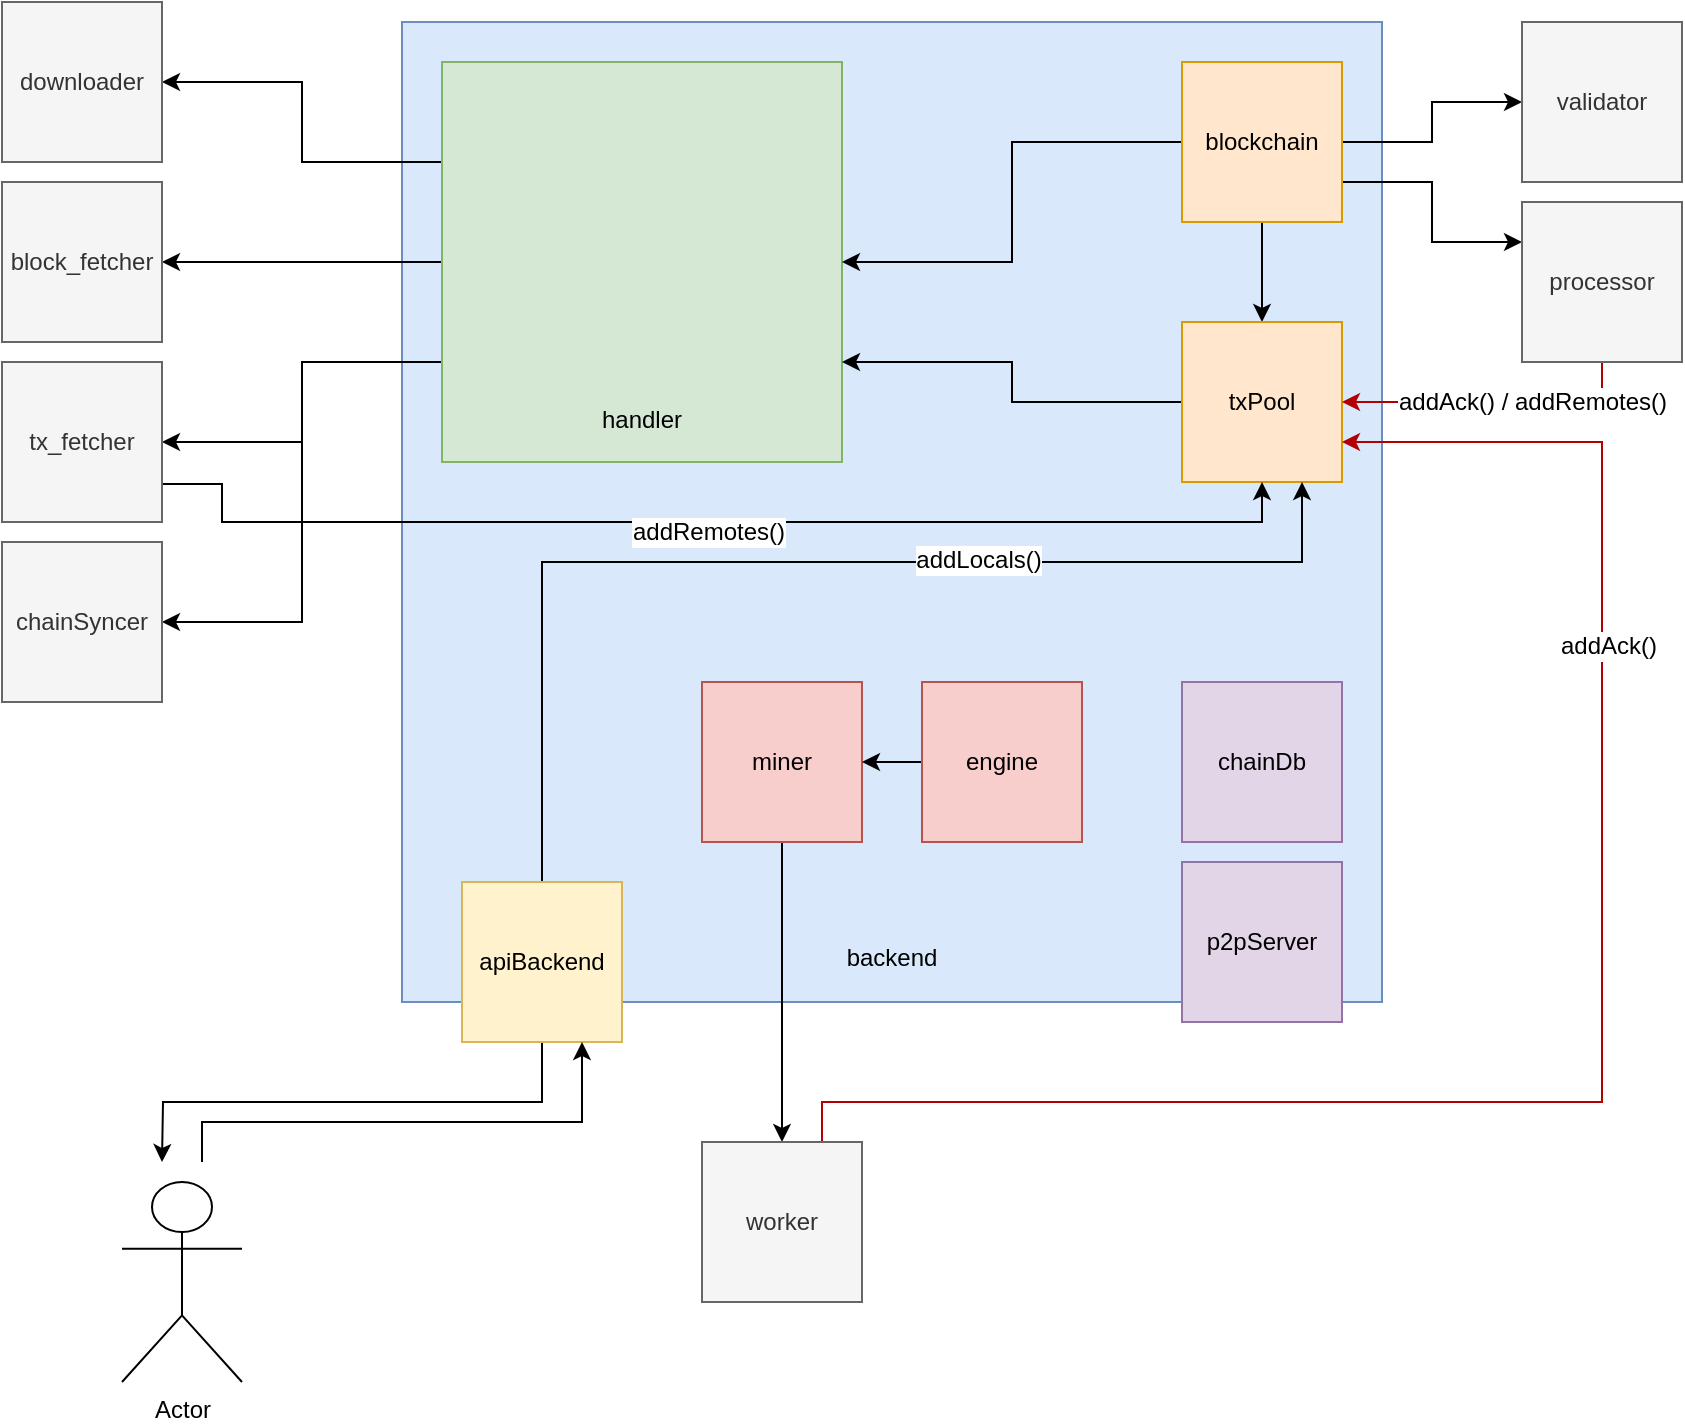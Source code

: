 <mxfile version="12.1.0" type="device" pages="1"><diagram id="eTmnqTynVbOeRLVLZNIK" name="Page-1"><mxGraphModel dx="2186" dy="811" grid="1" gridSize="10" guides="1" tooltips="1" connect="1" arrows="1" fold="1" page="1" pageScale="1" pageWidth="850" pageHeight="1100" math="0" shadow="0"><root><mxCell id="0"/><mxCell id="1" parent="0"/><mxCell id="uVd83fiSToLhyFV535FK-1" value="&lt;br&gt;&lt;br&gt;&lt;br&gt;&lt;br&gt;&lt;br&gt;&lt;br&gt;&lt;br&gt;&lt;br&gt;&lt;br&gt;&lt;br&gt;&lt;br&gt;&lt;br&gt;&lt;br&gt;&lt;br&gt;&lt;br&gt;&lt;br&gt;&lt;br&gt;&lt;br&gt;&lt;br&gt;&lt;br&gt;&lt;br&gt;&lt;br&gt;&lt;br&gt;&lt;br&gt;&lt;br&gt;&lt;br&gt;&lt;br&gt;&lt;br&gt;&lt;br&gt;&lt;br&gt;&lt;br&gt;backend" style="whiteSpace=wrap;html=1;aspect=fixed;fillColor=#dae8fc;strokeColor=#6c8ebf;" vertex="1" parent="1"><mxGeometry x="20" y="20" width="490" height="490" as="geometry"/></mxCell><mxCell id="uVd83fiSToLhyFV535FK-17" style="edgeStyle=orthogonalEdgeStyle;rounded=0;orthogonalLoop=1;jettySize=auto;html=1;exitX=0;exitY=0.25;exitDx=0;exitDy=0;entryX=1;entryY=0.5;entryDx=0;entryDy=0;" edge="1" parent="1" source="uVd83fiSToLhyFV535FK-2" target="uVd83fiSToLhyFV535FK-14"><mxGeometry relative="1" as="geometry"/></mxCell><mxCell id="uVd83fiSToLhyFV535FK-18" style="edgeStyle=orthogonalEdgeStyle;rounded=0;orthogonalLoop=1;jettySize=auto;html=1;exitX=0;exitY=0.5;exitDx=0;exitDy=0;entryX=1;entryY=0.5;entryDx=0;entryDy=0;" edge="1" parent="1" source="uVd83fiSToLhyFV535FK-2" target="uVd83fiSToLhyFV535FK-15"><mxGeometry relative="1" as="geometry"/></mxCell><mxCell id="uVd83fiSToLhyFV535FK-19" style="edgeStyle=orthogonalEdgeStyle;rounded=0;orthogonalLoop=1;jettySize=auto;html=1;exitX=0;exitY=0.75;exitDx=0;exitDy=0;entryX=1;entryY=0.5;entryDx=0;entryDy=0;" edge="1" parent="1" source="uVd83fiSToLhyFV535FK-2" target="uVd83fiSToLhyFV535FK-16"><mxGeometry relative="1" as="geometry"/></mxCell><mxCell id="uVd83fiSToLhyFV535FK-21" style="edgeStyle=orthogonalEdgeStyle;rounded=0;orthogonalLoop=1;jettySize=auto;html=1;exitX=0;exitY=0.75;exitDx=0;exitDy=0;entryX=1;entryY=0.5;entryDx=0;entryDy=0;" edge="1" parent="1" source="uVd83fiSToLhyFV535FK-2" target="uVd83fiSToLhyFV535FK-20"><mxGeometry relative="1" as="geometry"/></mxCell><mxCell id="uVd83fiSToLhyFV535FK-2" value="&lt;br&gt;&lt;br&gt;&lt;br&gt;&lt;br&gt;&lt;br&gt;&lt;br&gt;&lt;br&gt;&lt;br&gt;&lt;br&gt;&lt;br&gt;&lt;br&gt;handler" style="whiteSpace=wrap;html=1;aspect=fixed;fillColor=#d5e8d4;strokeColor=#82b366;" vertex="1" parent="1"><mxGeometry x="40" y="40" width="200" height="200" as="geometry"/></mxCell><mxCell id="uVd83fiSToLhyFV535FK-9" style="edgeStyle=orthogonalEdgeStyle;rounded=0;orthogonalLoop=1;jettySize=auto;html=1;exitX=0;exitY=0.5;exitDx=0;exitDy=0;entryX=1;entryY=0.5;entryDx=0;entryDy=0;" edge="1" parent="1" source="uVd83fiSToLhyFV535FK-3" target="uVd83fiSToLhyFV535FK-2"><mxGeometry relative="1" as="geometry"/></mxCell><mxCell id="uVd83fiSToLhyFV535FK-12" style="edgeStyle=orthogonalEdgeStyle;rounded=0;orthogonalLoop=1;jettySize=auto;html=1;exitX=1;exitY=0.5;exitDx=0;exitDy=0;entryX=0;entryY=0.5;entryDx=0;entryDy=0;" edge="1" parent="1" source="uVd83fiSToLhyFV535FK-3" target="uVd83fiSToLhyFV535FK-10"><mxGeometry relative="1" as="geometry"/></mxCell><mxCell id="uVd83fiSToLhyFV535FK-13" style="edgeStyle=orthogonalEdgeStyle;rounded=0;orthogonalLoop=1;jettySize=auto;html=1;exitX=1;exitY=0.75;exitDx=0;exitDy=0;entryX=0;entryY=0.25;entryDx=0;entryDy=0;" edge="1" parent="1" source="uVd83fiSToLhyFV535FK-3" target="uVd83fiSToLhyFV535FK-11"><mxGeometry relative="1" as="geometry"/></mxCell><mxCell id="uVd83fiSToLhyFV535FK-23" style="edgeStyle=orthogonalEdgeStyle;rounded=0;orthogonalLoop=1;jettySize=auto;html=1;exitX=0.5;exitY=1;exitDx=0;exitDy=0;entryX=0.5;entryY=0;entryDx=0;entryDy=0;" edge="1" parent="1" source="uVd83fiSToLhyFV535FK-3" target="uVd83fiSToLhyFV535FK-4"><mxGeometry relative="1" as="geometry"/></mxCell><mxCell id="uVd83fiSToLhyFV535FK-3" value="blockchain" style="whiteSpace=wrap;html=1;aspect=fixed;fillColor=#ffe6cc;strokeColor=#d79b00;" vertex="1" parent="1"><mxGeometry x="410" y="40" width="80" height="80" as="geometry"/></mxCell><mxCell id="uVd83fiSToLhyFV535FK-29" style="edgeStyle=orthogonalEdgeStyle;rounded=0;orthogonalLoop=1;jettySize=auto;html=1;exitX=0;exitY=0.5;exitDx=0;exitDy=0;entryX=1;entryY=0.75;entryDx=0;entryDy=0;" edge="1" parent="1" source="uVd83fiSToLhyFV535FK-4" target="uVd83fiSToLhyFV535FK-2"><mxGeometry relative="1" as="geometry"/></mxCell><mxCell id="uVd83fiSToLhyFV535FK-4" value="txPool" style="whiteSpace=wrap;html=1;aspect=fixed;fillColor=#ffe6cc;strokeColor=#d79b00;" vertex="1" parent="1"><mxGeometry x="410" y="170" width="80" height="80" as="geometry"/></mxCell><mxCell id="uVd83fiSToLhyFV535FK-5" value="chainDb" style="whiteSpace=wrap;html=1;aspect=fixed;fillColor=#e1d5e7;strokeColor=#9673a6;" vertex="1" parent="1"><mxGeometry x="410" y="350" width="80" height="80" as="geometry"/></mxCell><mxCell id="uVd83fiSToLhyFV535FK-6" value="p2pServer" style="whiteSpace=wrap;html=1;aspect=fixed;fillColor=#e1d5e7;strokeColor=#9673a6;" vertex="1" parent="1"><mxGeometry x="410" y="440" width="80" height="80" as="geometry"/></mxCell><mxCell id="uVd83fiSToLhyFV535FK-30" style="edgeStyle=orthogonalEdgeStyle;rounded=0;orthogonalLoop=1;jettySize=auto;html=1;exitX=0.5;exitY=1;exitDx=0;exitDy=0;" edge="1" parent="1" source="uVd83fiSToLhyFV535FK-7"><mxGeometry relative="1" as="geometry"><mxPoint x="210" y="580" as="targetPoint"/></mxGeometry></mxCell><mxCell id="uVd83fiSToLhyFV535FK-7" value="miner" style="whiteSpace=wrap;html=1;aspect=fixed;fillColor=#f8cecc;strokeColor=#b85450;" vertex="1" parent="1"><mxGeometry x="170" y="350" width="80" height="80" as="geometry"/></mxCell><mxCell id="uVd83fiSToLhyFV535FK-10" value="validator" style="whiteSpace=wrap;html=1;aspect=fixed;fillColor=#f5f5f5;strokeColor=#666666;fontColor=#333333;" vertex="1" parent="1"><mxGeometry x="580" y="20" width="80" height="80" as="geometry"/></mxCell><mxCell id="uVd83fiSToLhyFV535FK-27" style="edgeStyle=orthogonalEdgeStyle;rounded=0;orthogonalLoop=1;jettySize=auto;html=1;exitX=0.5;exitY=1;exitDx=0;exitDy=0;entryX=1;entryY=0.5;entryDx=0;entryDy=0;fillColor=#e51400;strokeColor=#B20000;" edge="1" parent="1" source="uVd83fiSToLhyFV535FK-11" target="uVd83fiSToLhyFV535FK-4"><mxGeometry relative="1" as="geometry"/></mxCell><mxCell id="uVd83fiSToLhyFV535FK-35" value="addAck() / addRemotes()" style="text;html=1;resizable=0;points=[];align=center;verticalAlign=middle;labelBackgroundColor=#ffffff;" vertex="1" connectable="0" parent="uVd83fiSToLhyFV535FK-27"><mxGeometry x="-0.267" relative="1" as="geometry"><mxPoint as="offset"/></mxGeometry></mxCell><mxCell id="uVd83fiSToLhyFV535FK-11" value="processor" style="whiteSpace=wrap;html=1;aspect=fixed;fillColor=#f5f5f5;strokeColor=#666666;fontColor=#333333;" vertex="1" parent="1"><mxGeometry x="580" y="110" width="80" height="80" as="geometry"/></mxCell><mxCell id="uVd83fiSToLhyFV535FK-14" value="downloader" style="whiteSpace=wrap;html=1;aspect=fixed;fillColor=#f5f5f5;strokeColor=#666666;fontColor=#333333;" vertex="1" parent="1"><mxGeometry x="-180" y="10" width="80" height="80" as="geometry"/></mxCell><mxCell id="uVd83fiSToLhyFV535FK-15" value="block_fetcher" style="whiteSpace=wrap;html=1;aspect=fixed;fillColor=#f5f5f5;strokeColor=#666666;fontColor=#333333;" vertex="1" parent="1"><mxGeometry x="-180" y="100" width="80" height="80" as="geometry"/></mxCell><mxCell id="uVd83fiSToLhyFV535FK-36" style="edgeStyle=orthogonalEdgeStyle;rounded=0;orthogonalLoop=1;jettySize=auto;html=1;exitX=1;exitY=0.75;exitDx=0;exitDy=0;entryX=0.5;entryY=1;entryDx=0;entryDy=0;" edge="1" parent="1" source="uVd83fiSToLhyFV535FK-16" target="uVd83fiSToLhyFV535FK-4"><mxGeometry relative="1" as="geometry"><Array as="points"><mxPoint x="-100" y="251"/><mxPoint x="-70" y="251"/><mxPoint x="-70" y="270"/><mxPoint x="450" y="270"/></Array></mxGeometry></mxCell><mxCell id="uVd83fiSToLhyFV535FK-37" value="addRemotes()" style="text;html=1;resizable=0;points=[];align=center;verticalAlign=middle;labelBackgroundColor=#ffffff;" vertex="1" connectable="0" parent="uVd83fiSToLhyFV535FK-36"><mxGeometry x="-0.007" y="-5" relative="1" as="geometry"><mxPoint as="offset"/></mxGeometry></mxCell><mxCell id="uVd83fiSToLhyFV535FK-16" value="tx_fetcher" style="whiteSpace=wrap;html=1;aspect=fixed;fillColor=#f5f5f5;strokeColor=#666666;fontColor=#333333;" vertex="1" parent="1"><mxGeometry x="-180" y="190" width="80" height="80" as="geometry"/></mxCell><mxCell id="uVd83fiSToLhyFV535FK-20" value="chainSyncer" style="whiteSpace=wrap;html=1;aspect=fixed;fillColor=#f5f5f5;strokeColor=#666666;fontColor=#333333;" vertex="1" parent="1"><mxGeometry x="-180" y="280" width="80" height="80" as="geometry"/></mxCell><mxCell id="uVd83fiSToLhyFV535FK-26" style="edgeStyle=orthogonalEdgeStyle;rounded=0;orthogonalLoop=1;jettySize=auto;html=1;exitX=0;exitY=0.5;exitDx=0;exitDy=0;entryX=1;entryY=0.5;entryDx=0;entryDy=0;" edge="1" parent="1" source="uVd83fiSToLhyFV535FK-25" target="uVd83fiSToLhyFV535FK-7"><mxGeometry relative="1" as="geometry"/></mxCell><mxCell id="uVd83fiSToLhyFV535FK-25" value="engine" style="whiteSpace=wrap;html=1;aspect=fixed;fillColor=#f8cecc;strokeColor=#b85450;" vertex="1" parent="1"><mxGeometry x="280" y="350" width="80" height="80" as="geometry"/></mxCell><mxCell id="uVd83fiSToLhyFV535FK-33" style="edgeStyle=orthogonalEdgeStyle;rounded=0;orthogonalLoop=1;jettySize=auto;html=1;exitX=0.75;exitY=0;exitDx=0;exitDy=0;fillColor=#e51400;strokeColor=#B20000;" edge="1" parent="1" source="uVd83fiSToLhyFV535FK-31"><mxGeometry relative="1" as="geometry"><mxPoint x="490" y="230" as="targetPoint"/><Array as="points"><mxPoint x="230" y="560"/><mxPoint x="620" y="560"/><mxPoint x="620" y="230"/></Array></mxGeometry></mxCell><mxCell id="uVd83fiSToLhyFV535FK-34" value="addAck()" style="text;html=1;resizable=0;points=[];align=center;verticalAlign=middle;labelBackgroundColor=#ffffff;" vertex="1" connectable="0" parent="uVd83fiSToLhyFV535FK-33"><mxGeometry x="0.467" y="-4" relative="1" as="geometry"><mxPoint x="-1" as="offset"/></mxGeometry></mxCell><mxCell id="uVd83fiSToLhyFV535FK-31" value="worker" style="whiteSpace=wrap;html=1;aspect=fixed;fillColor=#f5f5f5;strokeColor=#666666;fontColor=#333333;" vertex="1" parent="1"><mxGeometry x="170" y="580" width="80" height="80" as="geometry"/></mxCell><mxCell id="uVd83fiSToLhyFV535FK-39" style="edgeStyle=orthogonalEdgeStyle;rounded=0;orthogonalLoop=1;jettySize=auto;html=1;exitX=0.5;exitY=0;exitDx=0;exitDy=0;entryX=0.75;entryY=1;entryDx=0;entryDy=0;" edge="1" parent="1" source="uVd83fiSToLhyFV535FK-38" target="uVd83fiSToLhyFV535FK-4"><mxGeometry relative="1" as="geometry"><Array as="points"><mxPoint x="90" y="290"/><mxPoint x="470" y="290"/></Array></mxGeometry></mxCell><mxCell id="uVd83fiSToLhyFV535FK-40" value="addLocals()" style="text;html=1;resizable=0;points=[];align=center;verticalAlign=middle;labelBackgroundColor=#ffffff;" vertex="1" connectable="0" parent="uVd83fiSToLhyFV535FK-39"><mxGeometry x="0.303" y="1" relative="1" as="geometry"><mxPoint as="offset"/></mxGeometry></mxCell><mxCell id="uVd83fiSToLhyFV535FK-42" style="edgeStyle=orthogonalEdgeStyle;rounded=0;orthogonalLoop=1;jettySize=auto;html=1;exitX=0.5;exitY=1;exitDx=0;exitDy=0;" edge="1" parent="1" source="uVd83fiSToLhyFV535FK-38"><mxGeometry relative="1" as="geometry"><mxPoint x="-100" y="590" as="targetPoint"/></mxGeometry></mxCell><mxCell id="uVd83fiSToLhyFV535FK-38" value="apiBackend" style="whiteSpace=wrap;html=1;aspect=fixed;fillColor=#fff2cc;strokeColor=#d6b656;" vertex="1" parent="1"><mxGeometry x="50" y="450" width="80" height="80" as="geometry"/></mxCell><mxCell id="uVd83fiSToLhyFV535FK-41" value="Actor" style="shape=umlActor;verticalLabelPosition=bottom;labelBackgroundColor=#ffffff;verticalAlign=top;html=1;outlineConnect=0;" vertex="1" parent="1"><mxGeometry x="-120" y="600" width="60" height="100" as="geometry"/></mxCell><mxCell id="uVd83fiSToLhyFV535FK-43" style="edgeStyle=orthogonalEdgeStyle;rounded=0;orthogonalLoop=1;jettySize=auto;html=1;exitX=0.75;exitY=1;exitDx=0;exitDy=0;endArrow=none;endFill=0;startArrow=classic;startFill=1;" edge="1" parent="1" source="uVd83fiSToLhyFV535FK-38"><mxGeometry relative="1" as="geometry"><mxPoint x="-80" y="590" as="targetPoint"/><mxPoint x="100" y="540" as="sourcePoint"/><Array as="points"><mxPoint x="110" y="570"/><mxPoint x="-80" y="570"/></Array></mxGeometry></mxCell></root></mxGraphModel></diagram></mxfile>